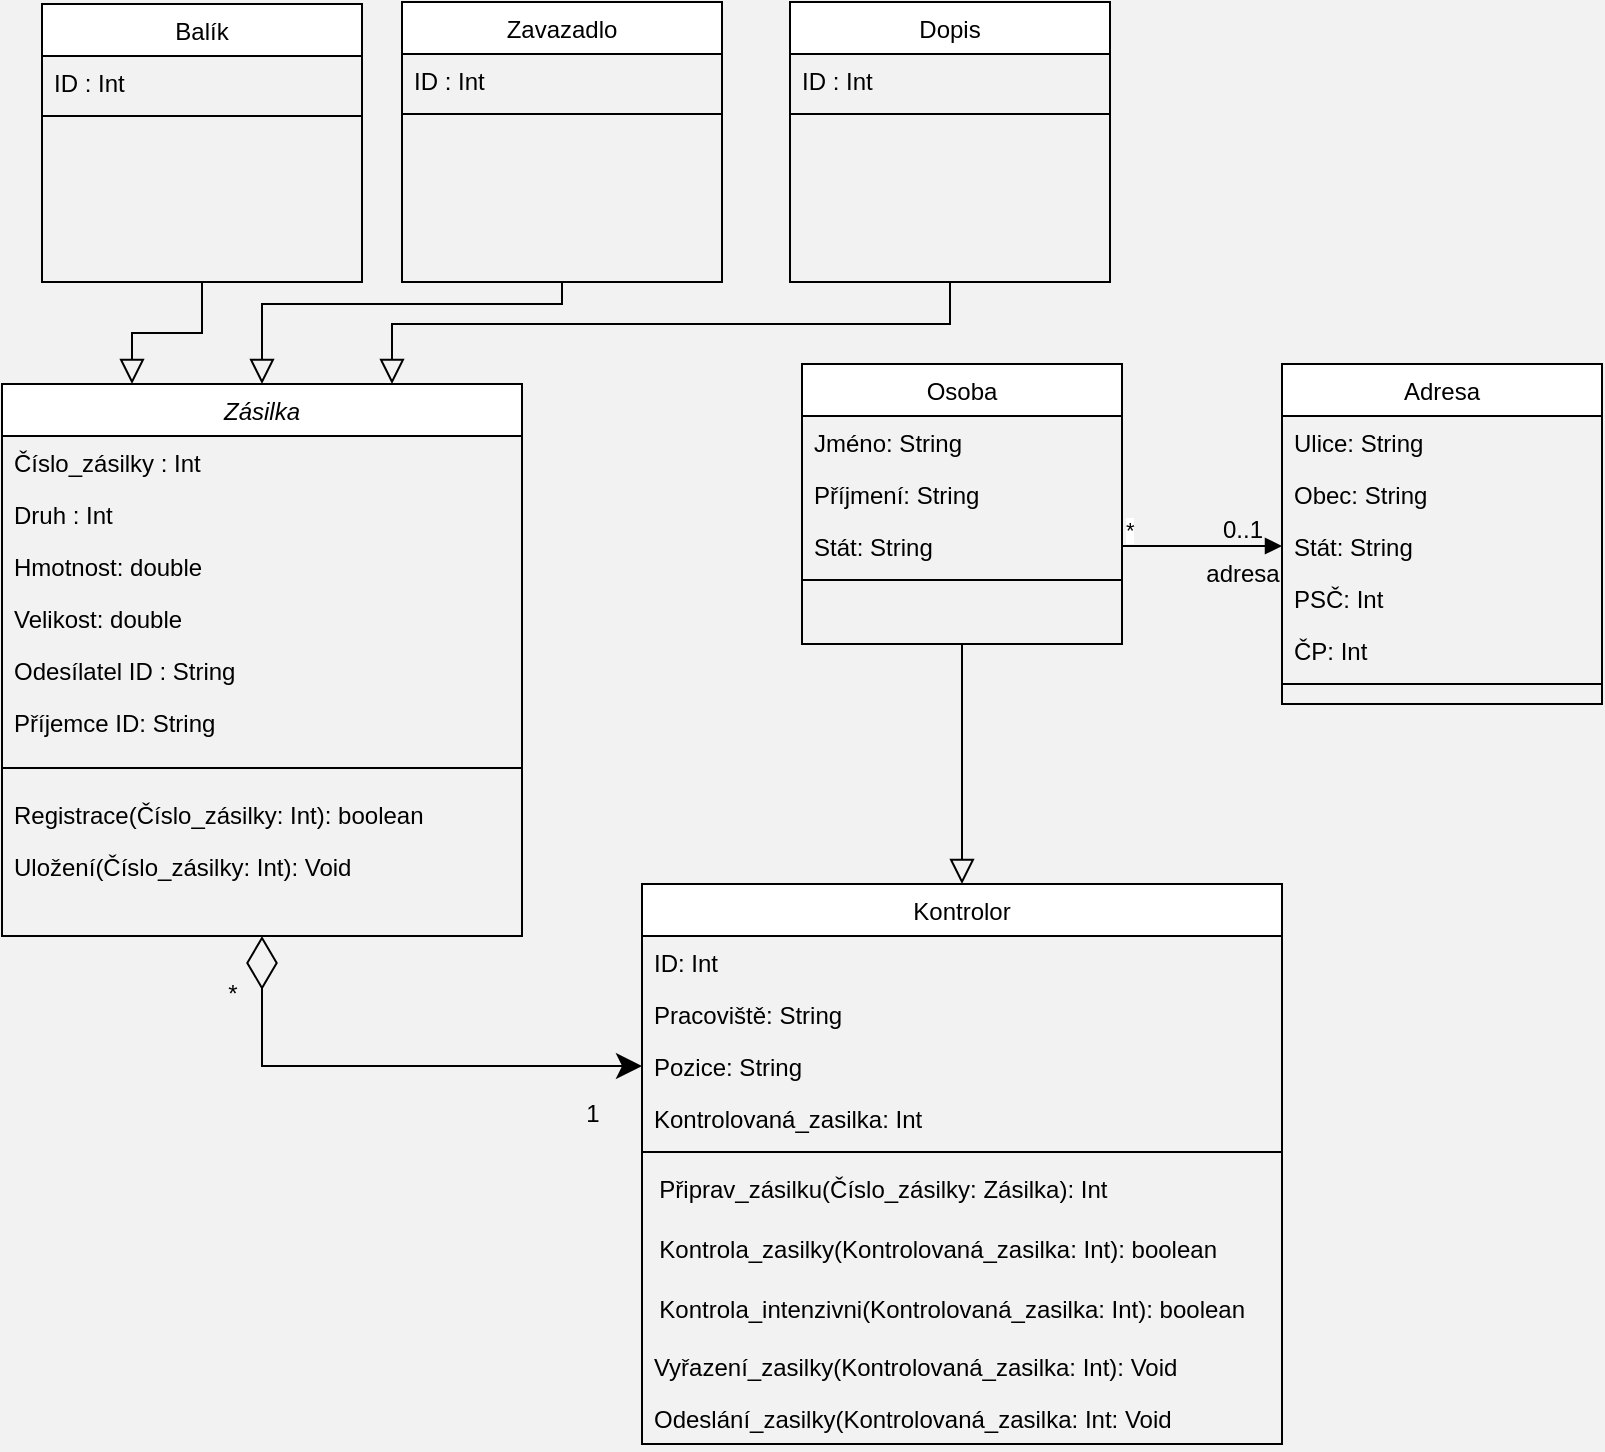 <mxfile version="22.1.7" type="github" pages="3">
  <diagram id="C5RBs43oDa-KdzZeNtuy" name="Page-1">
    <mxGraphModel dx="1050" dy="557" grid="1" gridSize="10" guides="1" tooltips="1" connect="1" arrows="1" fold="1" page="1" pageScale="1" pageWidth="827" pageHeight="1169" background="#F2F2F2" math="0" shadow="0">
      <root>
        <mxCell id="WIyWlLk6GJQsqaUBKTNV-0" />
        <mxCell id="WIyWlLk6GJQsqaUBKTNV-1" parent="WIyWlLk6GJQsqaUBKTNV-0" />
        <mxCell id="zkfFHV4jXpPFQw0GAbJ--0" value="Zásilka" style="swimlane;fontStyle=2;align=center;verticalAlign=top;childLayout=stackLayout;horizontal=1;startSize=26;horizontalStack=0;resizeParent=1;resizeLast=0;collapsible=1;marginBottom=0;rounded=0;shadow=0;strokeWidth=1;" parent="WIyWlLk6GJQsqaUBKTNV-1" vertex="1">
          <mxGeometry x="20" y="220" width="260" height="276" as="geometry">
            <mxRectangle x="230" y="140" width="160" height="26" as="alternateBounds" />
          </mxGeometry>
        </mxCell>
        <mxCell id="zkfFHV4jXpPFQw0GAbJ--1" value="Číslo_zásilky : Int" style="text;align=left;verticalAlign=top;spacingLeft=4;spacingRight=4;overflow=hidden;rotatable=0;points=[[0,0.5],[1,0.5]];portConstraint=eastwest;" parent="zkfFHV4jXpPFQw0GAbJ--0" vertex="1">
          <mxGeometry y="26" width="260" height="26" as="geometry" />
        </mxCell>
        <mxCell id="zkfFHV4jXpPFQw0GAbJ--2" value="Druh : Int" style="text;align=left;verticalAlign=top;spacingLeft=4;spacingRight=4;overflow=hidden;rotatable=0;points=[[0,0.5],[1,0.5]];portConstraint=eastwest;rounded=0;shadow=0;html=0;" parent="zkfFHV4jXpPFQw0GAbJ--0" vertex="1">
          <mxGeometry y="52" width="260" height="26" as="geometry" />
        </mxCell>
        <mxCell id="f3v9EZizSLQ6G_uEAZpi-13" value="Hmotnost: double" style="text;align=left;verticalAlign=top;spacingLeft=4;spacingRight=4;overflow=hidden;rotatable=0;points=[[0,0.5],[1,0.5]];portConstraint=eastwest;rounded=0;shadow=0;html=0;" parent="zkfFHV4jXpPFQw0GAbJ--0" vertex="1">
          <mxGeometry y="78" width="260" height="26" as="geometry" />
        </mxCell>
        <mxCell id="f3v9EZizSLQ6G_uEAZpi-14" value="Velikost: double" style="text;align=left;verticalAlign=top;spacingLeft=4;spacingRight=4;overflow=hidden;rotatable=0;points=[[0,0.5],[1,0.5]];portConstraint=eastwest;rounded=0;shadow=0;html=0;" parent="zkfFHV4jXpPFQw0GAbJ--0" vertex="1">
          <mxGeometry y="104" width="260" height="26" as="geometry" />
        </mxCell>
        <mxCell id="zkfFHV4jXpPFQw0GAbJ--3" value="Odesílatel ID : String" style="text;align=left;verticalAlign=top;spacingLeft=4;spacingRight=4;overflow=hidden;rotatable=0;points=[[0,0.5],[1,0.5]];portConstraint=eastwest;rounded=0;shadow=0;html=0;" parent="zkfFHV4jXpPFQw0GAbJ--0" vertex="1">
          <mxGeometry y="130" width="260" height="26" as="geometry" />
        </mxCell>
        <mxCell id="zkfFHV4jXpPFQw0GAbJ--5" value="Příjemce ID: String " style="text;align=left;verticalAlign=top;spacingLeft=4;spacingRight=4;overflow=hidden;rotatable=0;points=[[0,0.5],[1,0.5]];portConstraint=eastwest;" parent="zkfFHV4jXpPFQw0GAbJ--0" vertex="1">
          <mxGeometry y="156" width="260" height="26" as="geometry" />
        </mxCell>
        <mxCell id="zkfFHV4jXpPFQw0GAbJ--4" value="" style="line;html=1;strokeWidth=1;align=left;verticalAlign=middle;spacingTop=-1;spacingLeft=3;spacingRight=3;rotatable=0;labelPosition=right;points=[];portConstraint=eastwest;" parent="zkfFHV4jXpPFQw0GAbJ--0" vertex="1">
          <mxGeometry y="182" width="260" height="20" as="geometry" />
        </mxCell>
        <mxCell id="f3v9EZizSLQ6G_uEAZpi-8" value="Registrace(Číslo_zásilky: Int): boolean" style="text;align=left;verticalAlign=top;spacingLeft=4;spacingRight=4;overflow=hidden;rotatable=0;points=[[0,0.5],[1,0.5]];portConstraint=eastwest;" parent="zkfFHV4jXpPFQw0GAbJ--0" vertex="1">
          <mxGeometry y="202" width="260" height="26" as="geometry" />
        </mxCell>
        <mxCell id="f3v9EZizSLQ6G_uEAZpi-15" value="Uložení(Číslo_zásilky: Int): Void" style="text;align=left;verticalAlign=top;spacingLeft=4;spacingRight=4;overflow=hidden;rotatable=0;points=[[0,0.5],[1,0.5]];portConstraint=eastwest;" parent="zkfFHV4jXpPFQw0GAbJ--0" vertex="1">
          <mxGeometry y="228" width="260" height="26" as="geometry" />
        </mxCell>
        <mxCell id="zkfFHV4jXpPFQw0GAbJ--6" value="Balík" style="swimlane;fontStyle=0;align=center;verticalAlign=top;childLayout=stackLayout;horizontal=1;startSize=26;horizontalStack=0;resizeParent=1;resizeLast=0;collapsible=1;marginBottom=0;rounded=0;shadow=0;strokeWidth=1;" parent="WIyWlLk6GJQsqaUBKTNV-1" vertex="1">
          <mxGeometry x="40" y="30" width="160" height="139" as="geometry">
            <mxRectangle x="130" y="380" width="160" height="26" as="alternateBounds" />
          </mxGeometry>
        </mxCell>
        <mxCell id="zkfFHV4jXpPFQw0GAbJ--7" value="ID : Int" style="text;align=left;verticalAlign=top;spacingLeft=4;spacingRight=4;overflow=hidden;rotatable=0;points=[[0,0.5],[1,0.5]];portConstraint=eastwest;" parent="zkfFHV4jXpPFQw0GAbJ--6" vertex="1">
          <mxGeometry y="26" width="160" height="26" as="geometry" />
        </mxCell>
        <mxCell id="zkfFHV4jXpPFQw0GAbJ--9" value="" style="line;html=1;strokeWidth=1;align=left;verticalAlign=middle;spacingTop=-1;spacingLeft=3;spacingRight=3;rotatable=0;labelPosition=right;points=[];portConstraint=eastwest;" parent="zkfFHV4jXpPFQw0GAbJ--6" vertex="1">
          <mxGeometry y="52" width="160" height="8" as="geometry" />
        </mxCell>
        <mxCell id="zkfFHV4jXpPFQw0GAbJ--12" value="" style="endArrow=block;endSize=10;endFill=0;shadow=0;strokeWidth=1;rounded=0;edgeStyle=elbowEdgeStyle;elbow=vertical;entryX=0.25;entryY=0;entryDx=0;entryDy=0;" parent="WIyWlLk6GJQsqaUBKTNV-1" source="zkfFHV4jXpPFQw0GAbJ--6" target="zkfFHV4jXpPFQw0GAbJ--0" edge="1">
          <mxGeometry width="160" relative="1" as="geometry">
            <mxPoint x="200" y="203" as="sourcePoint" />
            <mxPoint x="170" y="270" as="targetPoint" />
          </mxGeometry>
        </mxCell>
        <mxCell id="zkfFHV4jXpPFQw0GAbJ--13" value="Zavazadlo" style="swimlane;fontStyle=0;align=center;verticalAlign=top;childLayout=stackLayout;horizontal=1;startSize=26;horizontalStack=0;resizeParent=1;resizeLast=0;collapsible=1;marginBottom=0;rounded=0;shadow=0;strokeWidth=1;" parent="WIyWlLk6GJQsqaUBKTNV-1" vertex="1">
          <mxGeometry x="220" y="29" width="160" height="140" as="geometry">
            <mxRectangle x="340" y="380" width="170" height="26" as="alternateBounds" />
          </mxGeometry>
        </mxCell>
        <mxCell id="zkfFHV4jXpPFQw0GAbJ--14" value="ID : Int" style="text;align=left;verticalAlign=top;spacingLeft=4;spacingRight=4;overflow=hidden;rotatable=0;points=[[0,0.5],[1,0.5]];portConstraint=eastwest;" parent="zkfFHV4jXpPFQw0GAbJ--13" vertex="1">
          <mxGeometry y="26" width="160" height="26" as="geometry" />
        </mxCell>
        <mxCell id="zkfFHV4jXpPFQw0GAbJ--15" value="" style="line;html=1;strokeWidth=1;align=left;verticalAlign=middle;spacingTop=-1;spacingLeft=3;spacingRight=3;rotatable=0;labelPosition=right;points=[];portConstraint=eastwest;" parent="zkfFHV4jXpPFQw0GAbJ--13" vertex="1">
          <mxGeometry y="52" width="160" height="8" as="geometry" />
        </mxCell>
        <mxCell id="zkfFHV4jXpPFQw0GAbJ--16" value="" style="endArrow=block;endSize=10;endFill=0;shadow=0;strokeWidth=1;rounded=0;edgeStyle=elbowEdgeStyle;elbow=vertical;entryX=0.5;entryY=0;entryDx=0;entryDy=0;" parent="WIyWlLk6GJQsqaUBKTNV-1" source="zkfFHV4jXpPFQw0GAbJ--13" target="zkfFHV4jXpPFQw0GAbJ--0" edge="1">
          <mxGeometry width="160" relative="1" as="geometry">
            <mxPoint x="210" y="373" as="sourcePoint" />
            <mxPoint x="310" y="271" as="targetPoint" />
            <Array as="points">
              <mxPoint x="190" y="180" />
            </Array>
          </mxGeometry>
        </mxCell>
        <mxCell id="zkfFHV4jXpPFQw0GAbJ--17" value="Adresa" style="swimlane;fontStyle=0;align=center;verticalAlign=top;childLayout=stackLayout;horizontal=1;startSize=26;horizontalStack=0;resizeParent=1;resizeLast=0;collapsible=1;marginBottom=0;rounded=0;shadow=0;strokeWidth=1;" parent="WIyWlLk6GJQsqaUBKTNV-1" vertex="1">
          <mxGeometry x="660" y="210" width="160" height="170" as="geometry">
            <mxRectangle x="550" y="140" width="160" height="26" as="alternateBounds" />
          </mxGeometry>
        </mxCell>
        <mxCell id="zkfFHV4jXpPFQw0GAbJ--18" value="Ulice: String" style="text;align=left;verticalAlign=top;spacingLeft=4;spacingRight=4;overflow=hidden;rotatable=0;points=[[0,0.5],[1,0.5]];portConstraint=eastwest;" parent="zkfFHV4jXpPFQw0GAbJ--17" vertex="1">
          <mxGeometry y="26" width="160" height="26" as="geometry" />
        </mxCell>
        <mxCell id="zkfFHV4jXpPFQw0GAbJ--19" value="Obec: String" style="text;align=left;verticalAlign=top;spacingLeft=4;spacingRight=4;overflow=hidden;rotatable=0;points=[[0,0.5],[1,0.5]];portConstraint=eastwest;rounded=0;shadow=0;html=0;" parent="zkfFHV4jXpPFQw0GAbJ--17" vertex="1">
          <mxGeometry y="52" width="160" height="26" as="geometry" />
        </mxCell>
        <mxCell id="zkfFHV4jXpPFQw0GAbJ--20" value="Stát: String" style="text;align=left;verticalAlign=top;spacingLeft=4;spacingRight=4;overflow=hidden;rotatable=0;points=[[0,0.5],[1,0.5]];portConstraint=eastwest;rounded=0;shadow=0;html=0;" parent="zkfFHV4jXpPFQw0GAbJ--17" vertex="1">
          <mxGeometry y="78" width="160" height="26" as="geometry" />
        </mxCell>
        <mxCell id="zkfFHV4jXpPFQw0GAbJ--21" value="PSČ: Int" style="text;align=left;verticalAlign=top;spacingLeft=4;spacingRight=4;overflow=hidden;rotatable=0;points=[[0,0.5],[1,0.5]];portConstraint=eastwest;rounded=0;shadow=0;html=0;" parent="zkfFHV4jXpPFQw0GAbJ--17" vertex="1">
          <mxGeometry y="104" width="160" height="26" as="geometry" />
        </mxCell>
        <mxCell id="zkfFHV4jXpPFQw0GAbJ--22" value="ČP: Int" style="text;align=left;verticalAlign=top;spacingLeft=4;spacingRight=4;overflow=hidden;rotatable=0;points=[[0,0.5],[1,0.5]];portConstraint=eastwest;rounded=0;shadow=0;html=0;" parent="zkfFHV4jXpPFQw0GAbJ--17" vertex="1">
          <mxGeometry y="130" width="160" height="26" as="geometry" />
        </mxCell>
        <mxCell id="zkfFHV4jXpPFQw0GAbJ--23" value="" style="line;html=1;strokeWidth=1;align=left;verticalAlign=middle;spacingTop=-1;spacingLeft=3;spacingRight=3;rotatable=0;labelPosition=right;points=[];portConstraint=eastwest;" parent="zkfFHV4jXpPFQw0GAbJ--17" vertex="1">
          <mxGeometry y="156" width="160" height="8" as="geometry" />
        </mxCell>
        <mxCell id="f3v9EZizSLQ6G_uEAZpi-0" value="Dopis" style="swimlane;fontStyle=0;align=center;verticalAlign=top;childLayout=stackLayout;horizontal=1;startSize=26;horizontalStack=0;resizeParent=1;resizeLast=0;collapsible=1;marginBottom=0;rounded=0;shadow=0;strokeWidth=1;" parent="WIyWlLk6GJQsqaUBKTNV-1" vertex="1">
          <mxGeometry x="414" y="29" width="160" height="140" as="geometry">
            <mxRectangle x="340" y="380" width="170" height="26" as="alternateBounds" />
          </mxGeometry>
        </mxCell>
        <mxCell id="f3v9EZizSLQ6G_uEAZpi-1" value="ID : Int" style="text;align=left;verticalAlign=top;spacingLeft=4;spacingRight=4;overflow=hidden;rotatable=0;points=[[0,0.5],[1,0.5]];portConstraint=eastwest;" parent="f3v9EZizSLQ6G_uEAZpi-0" vertex="1">
          <mxGeometry y="26" width="160" height="26" as="geometry" />
        </mxCell>
        <mxCell id="f3v9EZizSLQ6G_uEAZpi-2" value="" style="line;html=1;strokeWidth=1;align=left;verticalAlign=middle;spacingTop=-1;spacingLeft=3;spacingRight=3;rotatable=0;labelPosition=right;points=[];portConstraint=eastwest;" parent="f3v9EZizSLQ6G_uEAZpi-0" vertex="1">
          <mxGeometry y="52" width="160" height="8" as="geometry" />
        </mxCell>
        <mxCell id="f3v9EZizSLQ6G_uEAZpi-6" value="" style="endArrow=block;endSize=10;endFill=0;shadow=0;strokeWidth=1;rounded=0;edgeStyle=elbowEdgeStyle;elbow=vertical;exitX=0.5;exitY=1;exitDx=0;exitDy=0;entryX=0.75;entryY=0;entryDx=0;entryDy=0;" parent="WIyWlLk6GJQsqaUBKTNV-1" source="f3v9EZizSLQ6G_uEAZpi-0" target="zkfFHV4jXpPFQw0GAbJ--0" edge="1">
          <mxGeometry width="160" relative="1" as="geometry">
            <mxPoint x="310" y="370" as="sourcePoint" />
            <mxPoint x="350" y="300" as="targetPoint" />
            <Array as="points">
              <mxPoint x="410" y="190" />
            </Array>
          </mxGeometry>
        </mxCell>
        <mxCell id="gUph8HjeBm1l-HUyCg4Y-0" value="Osoba" style="swimlane;fontStyle=0;align=center;verticalAlign=top;childLayout=stackLayout;horizontal=1;startSize=26;horizontalStack=0;resizeParent=1;resizeLast=0;collapsible=1;marginBottom=0;rounded=0;shadow=0;strokeWidth=1;fillStyle=auto;swimlaneLine=1;glass=0;" parent="WIyWlLk6GJQsqaUBKTNV-1" vertex="1">
          <mxGeometry x="420" y="210" width="160" height="140" as="geometry">
            <mxRectangle x="550" y="140" width="160" height="26" as="alternateBounds" />
          </mxGeometry>
        </mxCell>
        <mxCell id="gUph8HjeBm1l-HUyCg4Y-1" value="Jméno: String" style="text;align=left;verticalAlign=top;spacingLeft=4;spacingRight=4;overflow=hidden;rotatable=0;points=[[0,0.5],[1,0.5]];portConstraint=eastwest;" parent="gUph8HjeBm1l-HUyCg4Y-0" vertex="1">
          <mxGeometry y="26" width="160" height="26" as="geometry" />
        </mxCell>
        <mxCell id="gUph8HjeBm1l-HUyCg4Y-2" value="Příjmení: String" style="text;align=left;verticalAlign=top;spacingLeft=4;spacingRight=4;overflow=hidden;rotatable=0;points=[[0,0.5],[1,0.5]];portConstraint=eastwest;rounded=0;shadow=0;html=0;" parent="gUph8HjeBm1l-HUyCg4Y-0" vertex="1">
          <mxGeometry y="52" width="160" height="26" as="geometry" />
        </mxCell>
        <mxCell id="gUph8HjeBm1l-HUyCg4Y-3" value="Stát: String" style="text;align=left;verticalAlign=top;spacingLeft=4;spacingRight=4;overflow=hidden;rotatable=0;points=[[0,0.5],[1,0.5]];portConstraint=eastwest;rounded=0;shadow=0;html=0;" parent="gUph8HjeBm1l-HUyCg4Y-0" vertex="1">
          <mxGeometry y="78" width="160" height="26" as="geometry" />
        </mxCell>
        <mxCell id="gUph8HjeBm1l-HUyCg4Y-6" value="" style="line;html=1;strokeWidth=1;align=left;verticalAlign=middle;spacingTop=-1;spacingLeft=3;spacingRight=3;rotatable=0;labelPosition=right;points=[];portConstraint=eastwest;" parent="gUph8HjeBm1l-HUyCg4Y-0" vertex="1">
          <mxGeometry y="104" width="160" height="8" as="geometry" />
        </mxCell>
        <mxCell id="gUph8HjeBm1l-HUyCg4Y-8" value="" style="endArrow=block;endFill=1;html=1;edgeStyle=orthogonalEdgeStyle;align=left;verticalAlign=top;rounded=0;exitX=1;exitY=0.5;exitDx=0;exitDy=0;entryX=0;entryY=0.5;entryDx=0;entryDy=0;" parent="WIyWlLk6GJQsqaUBKTNV-1" source="gUph8HjeBm1l-HUyCg4Y-3" target="zkfFHV4jXpPFQw0GAbJ--20" edge="1">
          <mxGeometry x="-1" relative="1" as="geometry">
            <mxPoint x="270" y="360" as="sourcePoint" />
            <mxPoint x="430" y="360" as="targetPoint" />
            <mxPoint as="offset" />
          </mxGeometry>
        </mxCell>
        <mxCell id="gUph8HjeBm1l-HUyCg4Y-9" value="*&lt;br&gt;" style="edgeLabel;resizable=0;html=1;align=left;verticalAlign=bottom;" parent="gUph8HjeBm1l-HUyCg4Y-8" connectable="0" vertex="1">
          <mxGeometry x="-1" relative="1" as="geometry" />
        </mxCell>
        <mxCell id="gUph8HjeBm1l-HUyCg4Y-10" value="0..1" style="text;html=1;align=center;verticalAlign=middle;resizable=0;points=[];autosize=1;strokeColor=none;fillColor=none;" parent="WIyWlLk6GJQsqaUBKTNV-1" vertex="1">
          <mxGeometry x="620" y="278" width="40" height="30" as="geometry" />
        </mxCell>
        <mxCell id="gUph8HjeBm1l-HUyCg4Y-11" value="adresa" style="text;html=1;align=center;verticalAlign=middle;resizable=0;points=[];autosize=1;strokeColor=none;fillColor=none;" parent="WIyWlLk6GJQsqaUBKTNV-1" vertex="1">
          <mxGeometry x="610" y="300" width="60" height="30" as="geometry" />
        </mxCell>
        <mxCell id="gUph8HjeBm1l-HUyCg4Y-17" value="Kontrolor" style="swimlane;fontStyle=0;align=center;verticalAlign=top;childLayout=stackLayout;horizontal=1;startSize=26;horizontalStack=0;resizeParent=1;resizeLast=0;collapsible=1;marginBottom=0;rounded=0;shadow=0;strokeWidth=1;fillStyle=auto;swimlaneLine=1;glass=0;" parent="WIyWlLk6GJQsqaUBKTNV-1" vertex="1">
          <mxGeometry x="340" y="470" width="320" height="280" as="geometry">
            <mxRectangle x="550" y="140" width="160" height="26" as="alternateBounds" />
          </mxGeometry>
        </mxCell>
        <mxCell id="gUph8HjeBm1l-HUyCg4Y-18" value="ID: Int" style="text;align=left;verticalAlign=top;spacingLeft=4;spacingRight=4;overflow=hidden;rotatable=0;points=[[0,0.5],[1,0.5]];portConstraint=eastwest;" parent="gUph8HjeBm1l-HUyCg4Y-17" vertex="1">
          <mxGeometry y="26" width="320" height="26" as="geometry" />
        </mxCell>
        <mxCell id="gUph8HjeBm1l-HUyCg4Y-19" value="Pracoviště: String" style="text;align=left;verticalAlign=top;spacingLeft=4;spacingRight=4;overflow=hidden;rotatable=0;points=[[0,0.5],[1,0.5]];portConstraint=eastwest;rounded=0;shadow=0;html=0;" parent="gUph8HjeBm1l-HUyCg4Y-17" vertex="1">
          <mxGeometry y="52" width="320" height="26" as="geometry" />
        </mxCell>
        <mxCell id="gUph8HjeBm1l-HUyCg4Y-20" value="Pozice: String" style="text;align=left;verticalAlign=top;spacingLeft=4;spacingRight=4;overflow=hidden;rotatable=0;points=[[0,0.5],[1,0.5]];portConstraint=eastwest;rounded=0;shadow=0;html=0;" parent="gUph8HjeBm1l-HUyCg4Y-17" vertex="1">
          <mxGeometry y="78" width="320" height="26" as="geometry" />
        </mxCell>
        <mxCell id="EvmWygK3Ja6cOk8UHvsr-0" value="Kontrolovaná_zasilka: Int" style="text;align=left;verticalAlign=top;spacingLeft=4;spacingRight=4;overflow=hidden;rotatable=0;points=[[0,0.5],[1,0.5]];portConstraint=eastwest;rounded=0;shadow=0;html=0;" parent="gUph8HjeBm1l-HUyCg4Y-17" vertex="1">
          <mxGeometry y="104" width="320" height="26" as="geometry" />
        </mxCell>
        <mxCell id="gUph8HjeBm1l-HUyCg4Y-21" value="" style="line;html=1;strokeWidth=1;align=left;verticalAlign=middle;spacingTop=-1;spacingLeft=3;spacingRight=3;rotatable=0;labelPosition=right;points=[];portConstraint=eastwest;" parent="gUph8HjeBm1l-HUyCg4Y-17" vertex="1">
          <mxGeometry y="130" width="320" height="8" as="geometry" />
        </mxCell>
        <mxCell id="gUph8HjeBm1l-HUyCg4Y-23" value="&amp;nbsp; Připrav_zásilku(Číslo_zásilky: Zásilka): Int" style="text;html=1;align=left;verticalAlign=middle;resizable=0;points=[];autosize=1;strokeColor=none;fillColor=none;" parent="gUph8HjeBm1l-HUyCg4Y-17" vertex="1">
          <mxGeometry y="138" width="320" height="30" as="geometry" />
        </mxCell>
        <mxCell id="EvmWygK3Ja6cOk8UHvsr-1" value="&amp;nbsp; Kontrola_zasilky(Kontrolovaná_zasilka: Int): boolean" style="text;html=1;align=left;verticalAlign=middle;resizable=0;points=[];autosize=1;strokeColor=none;fillColor=none;" parent="gUph8HjeBm1l-HUyCg4Y-17" vertex="1">
          <mxGeometry y="168" width="320" height="30" as="geometry" />
        </mxCell>
        <mxCell id="gUph8HjeBm1l-HUyCg4Y-33" value="&amp;nbsp; Kontrola_intenzivni(Kontrolovaná_zasilka: Int): boolean" style="text;html=1;align=left;verticalAlign=middle;resizable=0;points=[];autosize=1;strokeColor=none;fillColor=none;" parent="gUph8HjeBm1l-HUyCg4Y-17" vertex="1">
          <mxGeometry y="198" width="320" height="30" as="geometry" />
        </mxCell>
        <mxCell id="gUph8HjeBm1l-HUyCg4Y-32" value="Vyřazení_zasilky(Kontrolovaná_zasilka: Int): Void" style="text;align=left;verticalAlign=top;spacingLeft=4;spacingRight=4;overflow=hidden;rotatable=0;points=[[0,0.5],[1,0.5]];portConstraint=eastwest;rounded=0;shadow=0;html=0;" parent="gUph8HjeBm1l-HUyCg4Y-17" vertex="1">
          <mxGeometry y="228" width="320" height="26" as="geometry" />
        </mxCell>
        <mxCell id="gUph8HjeBm1l-HUyCg4Y-34" value="Odeslání_zasilky(Kontrolovaná_zasilka: Int: Void" style="text;align=left;verticalAlign=top;spacingLeft=4;spacingRight=4;overflow=hidden;rotatable=0;points=[[0,0.5],[1,0.5]];portConstraint=eastwest;rounded=0;shadow=0;html=0;" parent="gUph8HjeBm1l-HUyCg4Y-17" vertex="1">
          <mxGeometry y="254" width="320" height="26" as="geometry" />
        </mxCell>
        <mxCell id="gUph8HjeBm1l-HUyCg4Y-29" value="" style="endArrow=block;endSize=10;endFill=0;shadow=0;strokeWidth=1;rounded=0;edgeStyle=elbowEdgeStyle;elbow=vertical;exitX=0.5;exitY=1;exitDx=0;exitDy=0;entryX=0.5;entryY=0;entryDx=0;entryDy=0;" parent="WIyWlLk6GJQsqaUBKTNV-1" source="gUph8HjeBm1l-HUyCg4Y-0" target="gUph8HjeBm1l-HUyCg4Y-17" edge="1">
          <mxGeometry width="160" relative="1" as="geometry">
            <mxPoint x="629" y="410" as="sourcePoint" />
            <mxPoint x="350" y="461" as="targetPoint" />
            <Array as="points">
              <mxPoint x="545" y="431" />
            </Array>
          </mxGeometry>
        </mxCell>
        <mxCell id="gUph8HjeBm1l-HUyCg4Y-30" value="" style="endArrow=classic;html=1;rounded=0;exitX=0.5;exitY=1;exitDx=0;exitDy=0;entryX=0;entryY=0.5;entryDx=0;entryDy=0;startArrow=diamondThin;startFill=0;startSize=24;endSize=10;edgeStyle=orthogonalEdgeStyle;" parent="WIyWlLk6GJQsqaUBKTNV-1" source="zkfFHV4jXpPFQw0GAbJ--0" target="gUph8HjeBm1l-HUyCg4Y-20" edge="1">
          <mxGeometry width="50" height="50" relative="1" as="geometry">
            <mxPoint x="330" y="460" as="sourcePoint" />
            <mxPoint x="380" y="410" as="targetPoint" />
          </mxGeometry>
        </mxCell>
        <mxCell id="TyhSse-mk5MEUTk6QhDm-0" value="*" style="text;html=1;align=center;verticalAlign=middle;resizable=0;points=[];autosize=1;strokeColor=none;fillColor=none;" vertex="1" parent="WIyWlLk6GJQsqaUBKTNV-1">
          <mxGeometry x="120" y="510" width="30" height="30" as="geometry" />
        </mxCell>
        <mxCell id="TyhSse-mk5MEUTk6QhDm-1" value="1" style="text;html=1;align=center;verticalAlign=middle;resizable=0;points=[];autosize=1;strokeColor=none;fillColor=none;" vertex="1" parent="WIyWlLk6GJQsqaUBKTNV-1">
          <mxGeometry x="300" y="570" width="30" height="30" as="geometry" />
        </mxCell>
      </root>
    </mxGraphModel>
  </diagram>
  <diagram id="PSrkLPaUP7l8KwhLkFoy" name="Stránka-2">
    <mxGraphModel dx="1050" dy="557" grid="1" gridSize="10" guides="1" tooltips="1" connect="1" arrows="1" fold="1" page="1" pageScale="1" pageWidth="827" pageHeight="1169" math="0" shadow="0">
      <root>
        <mxCell id="0" />
        <mxCell id="1" parent="0" />
        <mxCell id="2YHBsW6QpvvNq_Rvocgk-1" value="Dopis" style="shape=umlActor;verticalLabelPosition=bottom;verticalAlign=top;html=1;" parent="1" vertex="1">
          <mxGeometry x="90" y="60" width="30" height="60" as="geometry" />
        </mxCell>
        <mxCell id="2YHBsW6QpvvNq_Rvocgk-3" value="Balík&lt;br&gt;" style="shape=umlActor;verticalLabelPosition=bottom;verticalAlign=top;html=1;" parent="1" vertex="1">
          <mxGeometry x="90" y="170" width="30" height="60" as="geometry" />
        </mxCell>
        <mxCell id="2YHBsW6QpvvNq_Rvocgk-4" value="Zavazadlo" style="shape=umlActor;verticalLabelPosition=bottom;verticalAlign=top;html=1;" parent="1" vertex="1">
          <mxGeometry x="90" y="280" width="30" height="60" as="geometry" />
        </mxCell>
        <mxCell id="2YHBsW6QpvvNq_Rvocgk-5" value="Zásilka" style="shape=umlActor;verticalLabelPosition=bottom;verticalAlign=top;html=1;" parent="1" vertex="1">
          <mxGeometry x="280" y="170" width="30" height="60" as="geometry" />
        </mxCell>
        <mxCell id="LMIRuJqoc8ZyFx8KwHzv-1" value="" style="endArrow=block;html=1;rounded=0;edgeStyle=elbowEdgeStyle;endFill=0;endSize=10;" parent="1" source="2YHBsW6QpvvNq_Rvocgk-5" target="2YHBsW6QpvvNq_Rvocgk-1" edge="1">
          <mxGeometry width="50" height="50" relative="1" as="geometry">
            <mxPoint x="240" y="210" as="sourcePoint" />
            <mxPoint x="450" y="290" as="targetPoint" />
          </mxGeometry>
        </mxCell>
        <mxCell id="LMIRuJqoc8ZyFx8KwHzv-2" value="" style="endArrow=block;html=1;rounded=0;edgeStyle=elbowEdgeStyle;endFill=0;endSize=10;" parent="1" target="2YHBsW6QpvvNq_Rvocgk-3" edge="1">
          <mxGeometry width="50" height="50" relative="1" as="geometry">
            <mxPoint x="280" y="200" as="sourcePoint" />
            <mxPoint x="130" y="100" as="targetPoint" />
          </mxGeometry>
        </mxCell>
        <mxCell id="LMIRuJqoc8ZyFx8KwHzv-3" value="" style="endArrow=block;html=1;rounded=0;edgeStyle=elbowEdgeStyle;endFill=0;endSize=10;" parent="1" target="2YHBsW6QpvvNq_Rvocgk-4" edge="1">
          <mxGeometry width="50" height="50" relative="1" as="geometry">
            <mxPoint x="280" y="200" as="sourcePoint" />
            <mxPoint x="140" y="110" as="targetPoint" />
          </mxGeometry>
        </mxCell>
        <mxCell id="LMIRuJqoc8ZyFx8KwHzv-4" value="Registrace" style="ellipse;whiteSpace=wrap;html=1;" parent="1" vertex="1">
          <mxGeometry x="360" y="100" width="140" height="70" as="geometry" />
        </mxCell>
        <mxCell id="LMIRuJqoc8ZyFx8KwHzv-5" value="" style="endArrow=none;html=1;rounded=0;entryX=0;entryY=0.5;entryDx=0;entryDy=0;edgeStyle=elbowEdgeStyle;" parent="1" source="2YHBsW6QpvvNq_Rvocgk-5" target="LMIRuJqoc8ZyFx8KwHzv-4" edge="1">
          <mxGeometry width="50" height="50" relative="1" as="geometry">
            <mxPoint x="400" y="340" as="sourcePoint" />
            <mxPoint x="450" y="290" as="targetPoint" />
          </mxGeometry>
        </mxCell>
        <mxCell id="LMIRuJqoc8ZyFx8KwHzv-6" value="Uložení" style="ellipse;whiteSpace=wrap;html=1;" parent="1" vertex="1">
          <mxGeometry x="360" y="220" width="140" height="70" as="geometry" />
        </mxCell>
        <mxCell id="LMIRuJqoc8ZyFx8KwHzv-8" value="Kontrolor" style="shape=umlActor;verticalLabelPosition=bottom;verticalAlign=top;html=1;outlineConnect=0;" parent="1" vertex="1">
          <mxGeometry x="280" y="420" width="30" height="60" as="geometry" />
        </mxCell>
        <mxCell id="LMIRuJqoc8ZyFx8KwHzv-10" value="Kontrola Zásilky" style="ellipse;whiteSpace=wrap;html=1;" parent="1" vertex="1">
          <mxGeometry x="400" y="550" width="140" height="70" as="geometry" />
        </mxCell>
        <mxCell id="uoje0Sy5MjnSk9Edk2IZ-1" value="Příprava zásilky" style="ellipse;whiteSpace=wrap;html=1;" parent="1" vertex="1">
          <mxGeometry x="400" y="360" width="140" height="70" as="geometry" />
        </mxCell>
        <mxCell id="uoje0Sy5MjnSk9Edk2IZ-2" value="" style="endArrow=none;html=1;rounded=0;entryX=0;entryY=0.5;entryDx=0;entryDy=0;edgeStyle=elbowEdgeStyle;" parent="1" target="uoje0Sy5MjnSk9Edk2IZ-1" edge="1">
          <mxGeometry width="50" height="50" relative="1" as="geometry">
            <mxPoint x="310" y="450" as="sourcePoint" />
            <mxPoint x="410" y="515" as="targetPoint" />
          </mxGeometry>
        </mxCell>
        <mxCell id="uoje0Sy5MjnSk9Edk2IZ-3" value="" style="endArrow=none;html=1;rounded=0;entryX=0;entryY=0.5;entryDx=0;entryDy=0;edgeStyle=elbowEdgeStyle;" parent="1" target="LMIRuJqoc8ZyFx8KwHzv-6" edge="1">
          <mxGeometry width="50" height="50" relative="1" as="geometry">
            <mxPoint x="310" y="200" as="sourcePoint" />
            <mxPoint x="370" y="145" as="targetPoint" />
          </mxGeometry>
        </mxCell>
        <mxCell id="FOm5ECd0CoWK-PfRSLxO-1" value="" style="endArrow=block;dashed=1;endFill=0;endSize=12;html=1;rounded=0;exitX=1;exitY=0.5;exitDx=0;exitDy=0;entryX=1;entryY=0.5;entryDx=0;entryDy=0;" edge="1" parent="1" source="LMIRuJqoc8ZyFx8KwHzv-6" target="uoje0Sy5MjnSk9Edk2IZ-1">
          <mxGeometry width="160" relative="1" as="geometry">
            <mxPoint x="330" y="290" as="sourcePoint" />
            <mxPoint x="490" y="290" as="targetPoint" />
            <Array as="points">
              <mxPoint x="620" y="255" />
              <mxPoint x="620" y="330" />
              <mxPoint x="620" y="395" />
            </Array>
          </mxGeometry>
        </mxCell>
        <mxCell id="FOm5ECd0CoWK-PfRSLxO-2" value="" style="endArrow=block;dashed=1;endFill=0;endSize=12;html=1;rounded=0;exitX=0.5;exitY=1;exitDx=0;exitDy=0;entryX=0.5;entryY=0;entryDx=0;entryDy=0;" edge="1" parent="1" source="uoje0Sy5MjnSk9Edk2IZ-1" target="LMIRuJqoc8ZyFx8KwHzv-10">
          <mxGeometry width="160" relative="1" as="geometry">
            <mxPoint x="330" y="410" as="sourcePoint" />
            <mxPoint x="490" y="410" as="targetPoint" />
          </mxGeometry>
        </mxCell>
        <mxCell id="FOm5ECd0CoWK-PfRSLxO-3" value="Kontrola Intenzivní" style="ellipse;whiteSpace=wrap;html=1;" vertex="1" parent="1">
          <mxGeometry x="400" y="690" width="140" height="70" as="geometry" />
        </mxCell>
        <mxCell id="FOm5ECd0CoWK-PfRSLxO-4" value="Odeslání" style="ellipse;whiteSpace=wrap;html=1;" vertex="1" parent="1">
          <mxGeometry x="180" y="550" width="140" height="70" as="geometry" />
        </mxCell>
        <mxCell id="FOm5ECd0CoWK-PfRSLxO-5" value="Vyřazení" style="ellipse;whiteSpace=wrap;html=1;" vertex="1" parent="1">
          <mxGeometry x="180" y="690" width="140" height="70" as="geometry" />
        </mxCell>
        <mxCell id="FOm5ECd0CoWK-PfRSLxO-6" value="include" style="text;html=1;align=center;verticalAlign=middle;resizable=0;points=[];autosize=1;strokeColor=none;fillColor=none;" vertex="1" parent="1">
          <mxGeometry x="530" y="220" width="60" height="30" as="geometry" />
        </mxCell>
        <mxCell id="FOm5ECd0CoWK-PfRSLxO-7" value="extend" style="text;html=1;align=center;verticalAlign=middle;resizable=0;points=[];autosize=1;strokeColor=none;fillColor=none;" vertex="1" parent="1">
          <mxGeometry x="460" y="468" width="60" height="30" as="geometry" />
        </mxCell>
        <mxCell id="FOm5ECd0CoWK-PfRSLxO-8" value="" style="endArrow=block;dashed=1;endFill=0;endSize=12;html=1;rounded=0;exitX=0;exitY=0.5;exitDx=0;exitDy=0;entryX=1;entryY=0.5;entryDx=0;entryDy=0;" edge="1" parent="1" source="LMIRuJqoc8ZyFx8KwHzv-10" target="FOm5ECd0CoWK-PfRSLxO-4">
          <mxGeometry width="160" relative="1" as="geometry">
            <mxPoint x="210" y="630" as="sourcePoint" />
            <mxPoint x="370" y="630" as="targetPoint" />
          </mxGeometry>
        </mxCell>
        <mxCell id="FOm5ECd0CoWK-PfRSLxO-9" value="" style="endArrow=block;dashed=1;endFill=0;endSize=12;html=1;rounded=0;exitX=0.5;exitY=1;exitDx=0;exitDy=0;entryX=0.5;entryY=0;entryDx=0;entryDy=0;" edge="1" parent="1" source="LMIRuJqoc8ZyFx8KwHzv-10" target="FOm5ECd0CoWK-PfRSLxO-3">
          <mxGeometry width="160" relative="1" as="geometry">
            <mxPoint x="210" y="630" as="sourcePoint" />
            <mxPoint x="370" y="630" as="targetPoint" />
          </mxGeometry>
        </mxCell>
        <mxCell id="FOm5ECd0CoWK-PfRSLxO-10" value="" style="endArrow=block;dashed=1;endFill=0;endSize=12;html=1;rounded=0;exitX=0;exitY=0.5;exitDx=0;exitDy=0;entryX=1;entryY=0.5;entryDx=0;entryDy=0;" edge="1" parent="1" source="FOm5ECd0CoWK-PfRSLxO-3" target="FOm5ECd0CoWK-PfRSLxO-5">
          <mxGeometry width="160" relative="1" as="geometry">
            <mxPoint x="210" y="630" as="sourcePoint" />
            <mxPoint x="370" y="630" as="targetPoint" />
          </mxGeometry>
        </mxCell>
        <mxCell id="FOm5ECd0CoWK-PfRSLxO-11" value="" style="endArrow=block;dashed=1;endFill=0;endSize=12;html=1;rounded=0;exitX=0;exitY=0.5;exitDx=0;exitDy=0;entryX=0.5;entryY=1;entryDx=0;entryDy=0;" edge="1" parent="1" source="FOm5ECd0CoWK-PfRSLxO-3" target="FOm5ECd0CoWK-PfRSLxO-4">
          <mxGeometry width="160" relative="1" as="geometry">
            <mxPoint x="210" y="630" as="sourcePoint" />
            <mxPoint x="370" y="630" as="targetPoint" />
            <Array as="points">
              <mxPoint x="360" y="725" />
              <mxPoint x="360" y="670" />
              <mxPoint x="250" y="670" />
            </Array>
          </mxGeometry>
        </mxCell>
        <mxCell id="FOm5ECd0CoWK-PfRSLxO-12" value="extend" style="text;html=1;align=center;verticalAlign=middle;resizable=0;points=[];autosize=1;strokeColor=none;fillColor=none;" vertex="1" parent="1">
          <mxGeometry x="330" y="555" width="60" height="30" as="geometry" />
        </mxCell>
        <mxCell id="FOm5ECd0CoWK-PfRSLxO-13" value="extend" style="text;html=1;align=center;verticalAlign=middle;resizable=0;points=[];autosize=1;strokeColor=none;fillColor=none;" vertex="1" parent="1">
          <mxGeometry x="470" y="630" width="60" height="30" as="geometry" />
        </mxCell>
        <mxCell id="FOm5ECd0CoWK-PfRSLxO-14" value="extend" style="text;html=1;align=center;verticalAlign=middle;resizable=0;points=[];autosize=1;strokeColor=none;fillColor=none;" vertex="1" parent="1">
          <mxGeometry x="290" y="640" width="60" height="30" as="geometry" />
        </mxCell>
        <mxCell id="FOm5ECd0CoWK-PfRSLxO-15" value="extend" style="text;html=1;align=center;verticalAlign=middle;resizable=0;points=[];autosize=1;strokeColor=none;fillColor=none;" vertex="1" parent="1">
          <mxGeometry x="330" y="730" width="60" height="30" as="geometry" />
        </mxCell>
      </root>
    </mxGraphModel>
  </diagram>
  <diagram id="x9oq_10Z2pFn3Xmq9Rn-" name="Stránka-3">
    <mxGraphModel dx="1050" dy="557" grid="1" gridSize="10" guides="1" tooltips="1" connect="1" arrows="1" fold="1" page="1" pageScale="1" pageWidth="827" pageHeight="1169" math="0" shadow="0">
      <root>
        <mxCell id="0" />
        <mxCell id="1" parent="0" />
        <mxCell id="PQwM1eVy4aVl_AYw4ceh-1" value="Zásilka" style="swimlane;whiteSpace=wrap;html=1;" vertex="1" parent="1">
          <mxGeometry width="360" height="1170" as="geometry" />
        </mxCell>
        <mxCell id="PQwM1eVy4aVl_AYw4ceh-3" value="" style="ellipse;html=1;shape=startState;fillColor=#000000;strokeColor=#ff0000;" vertex="1" parent="PQwM1eVy4aVl_AYw4ceh-1">
          <mxGeometry x="175" y="40" width="30" height="30" as="geometry" />
        </mxCell>
        <mxCell id="PQwM1eVy4aVl_AYw4ceh-4" value="" style="edgeStyle=orthogonalEdgeStyle;html=1;verticalAlign=bottom;endArrow=open;endSize=8;strokeColor=#ff0000;rounded=0;" edge="1" source="PQwM1eVy4aVl_AYw4ceh-3" parent="PQwM1eVy4aVl_AYw4ceh-1">
          <mxGeometry relative="1" as="geometry">
            <mxPoint x="190" y="130" as="targetPoint" />
          </mxGeometry>
        </mxCell>
        <mxCell id="PQwM1eVy4aVl_AYw4ceh-5" value="Registrace_zásilky" style="html=1;whiteSpace=wrap;" vertex="1" parent="PQwM1eVy4aVl_AYw4ceh-1">
          <mxGeometry x="135" y="130" width="110" height="50" as="geometry" />
        </mxCell>
        <mxCell id="rfWxro1w-yMMWRZ0ODhh-4" value="Úspěšná registrace" style="rhombus;whiteSpace=wrap;html=1;fontColor=#000000;fillColor=#ffffc0;strokeColor=#ff0000;" vertex="1" parent="PQwM1eVy4aVl_AYw4ceh-1">
          <mxGeometry x="120" y="210" width="140" height="80" as="geometry" />
        </mxCell>
        <mxCell id="rfWxro1w-yMMWRZ0ODhh-5" value="ne" style="edgeStyle=orthogonalEdgeStyle;html=1;align=left;verticalAlign=bottom;endArrow=open;endSize=8;strokeColor=#ff0000;rounded=0;" edge="1" source="rfWxro1w-yMMWRZ0ODhh-4" parent="PQwM1eVy4aVl_AYw4ceh-1">
          <mxGeometry x="-1" relative="1" as="geometry">
            <mxPoint x="190" y="90" as="targetPoint" />
            <Array as="points">
              <mxPoint x="281" y="250" />
            </Array>
          </mxGeometry>
        </mxCell>
        <mxCell id="rfWxro1w-yMMWRZ0ODhh-6" value="ano&lt;br&gt;" style="edgeStyle=orthogonalEdgeStyle;html=1;align=left;verticalAlign=top;endArrow=open;endSize=8;strokeColor=#ff0000;rounded=0;" edge="1" source="rfWxro1w-yMMWRZ0ODhh-4" parent="PQwM1eVy4aVl_AYw4ceh-1">
          <mxGeometry x="-1" relative="1" as="geometry">
            <mxPoint x="190" y="350" as="targetPoint" />
          </mxGeometry>
        </mxCell>
        <mxCell id="rfWxro1w-yMMWRZ0ODhh-7" value="" style="edgeStyle=orthogonalEdgeStyle;html=1;verticalAlign=bottom;endArrow=open;endSize=8;strokeColor=#ff0000;rounded=0;exitX=0.5;exitY=1;exitDx=0;exitDy=0;entryX=0.5;entryY=0;entryDx=0;entryDy=0;" edge="1" parent="PQwM1eVy4aVl_AYw4ceh-1" source="PQwM1eVy4aVl_AYw4ceh-5" target="rfWxro1w-yMMWRZ0ODhh-4">
          <mxGeometry relative="1" as="geometry">
            <mxPoint x="200" y="140" as="targetPoint" />
            <mxPoint x="200" y="80" as="sourcePoint" />
          </mxGeometry>
        </mxCell>
        <mxCell id="rfWxro1w-yMMWRZ0ODhh-8" value="Uložení_zásilky" style="html=1;whiteSpace=wrap;" vertex="1" parent="PQwM1eVy4aVl_AYw4ceh-1">
          <mxGeometry x="140" y="350" width="110" height="50" as="geometry" />
        </mxCell>
        <mxCell id="PQwM1eVy4aVl_AYw4ceh-2" value="Uživatel: Kontrolor" style="swimlane;whiteSpace=wrap;html=1;" vertex="1" parent="1">
          <mxGeometry x="360" width="440" height="1160" as="geometry" />
        </mxCell>
        <mxCell id="GKC73cCK-LqTz211VJlZ-1" value="Připrav_zásilku" style="html=1;whiteSpace=wrap;" vertex="1" parent="PQwM1eVy4aVl_AYw4ceh-2">
          <mxGeometry x="165" y="350" width="110" height="50" as="geometry" />
        </mxCell>
        <mxCell id="Jnb3D3MeLUv25SeQuzdv-2" value="Kontrola_zásilky" style="html=1;whiteSpace=wrap;" vertex="1" parent="PQwM1eVy4aVl_AYw4ceh-2">
          <mxGeometry x="165" y="440" width="110" height="50" as="geometry" />
        </mxCell>
        <mxCell id="Jnb3D3MeLUv25SeQuzdv-3" value="Zásilka prošla" style="rhombus;whiteSpace=wrap;html=1;fontColor=#000000;fillColor=#ffffc0;strokeColor=#ff0000;" vertex="1" parent="PQwM1eVy4aVl_AYw4ceh-2">
          <mxGeometry x="165" y="520" width="110" height="50" as="geometry" />
        </mxCell>
        <mxCell id="Jnb3D3MeLUv25SeQuzdv-4" value="ne" style="edgeStyle=orthogonalEdgeStyle;html=1;align=left;verticalAlign=bottom;endArrow=open;endSize=8;strokeColor=#ff0000;rounded=0;entryX=0.5;entryY=0;entryDx=0;entryDy=0;" edge="1" source="Jnb3D3MeLUv25SeQuzdv-3" parent="PQwM1eVy4aVl_AYw4ceh-2" target="Ke74YHDLmg2bABpBgE2B-1">
          <mxGeometry x="-1" relative="1" as="geometry">
            <mxPoint x="350" y="560" as="targetPoint" />
          </mxGeometry>
        </mxCell>
        <mxCell id="Jnb3D3MeLUv25SeQuzdv-9" value="Odeslání_zásilky" style="html=1;whiteSpace=wrap;" vertex="1" parent="PQwM1eVy4aVl_AYw4ceh-2">
          <mxGeometry x="40" y="590" width="110" height="50" as="geometry" />
        </mxCell>
        <mxCell id="Ke74YHDLmg2bABpBgE2B-1" value="Kontrola_Intenzivní" style="html=1;whiteSpace=wrap;" vertex="1" parent="PQwM1eVy4aVl_AYw4ceh-2">
          <mxGeometry x="290" y="590" width="110" height="50" as="geometry" />
        </mxCell>
        <mxCell id="Ke74YHDLmg2bABpBgE2B-2" value="Zásilka prošla" style="rhombus;whiteSpace=wrap;html=1;fontColor=#000000;fillColor=#ffffc0;strokeColor=#ff0000;" vertex="1" parent="PQwM1eVy4aVl_AYw4ceh-2">
          <mxGeometry x="290" y="680" width="110" height="50" as="geometry" />
        </mxCell>
        <mxCell id="Ke74YHDLmg2bABpBgE2B-5" value="Odeslání_zásilky" style="html=1;whiteSpace=wrap;" vertex="1" parent="PQwM1eVy4aVl_AYw4ceh-2">
          <mxGeometry x="120" y="760" width="110" height="50" as="geometry" />
        </mxCell>
        <mxCell id="Ke74YHDLmg2bABpBgE2B-3" value="" style="endArrow=block;endFill=1;html=1;edgeStyle=orthogonalEdgeStyle;align=left;verticalAlign=top;rounded=0;exitX=0;exitY=0.5;exitDx=0;exitDy=0;fillColor=#f8cecc;strokeColor=#b85450;entryX=0.5;entryY=0;entryDx=0;entryDy=0;" edge="1" parent="PQwM1eVy4aVl_AYw4ceh-2" source="Ke74YHDLmg2bABpBgE2B-2" target="Ke74YHDLmg2bABpBgE2B-5">
          <mxGeometry x="-1" relative="1" as="geometry">
            <mxPoint x="175" y="555" as="sourcePoint" />
            <mxPoint x="170" y="760" as="targetPoint" />
          </mxGeometry>
        </mxCell>
        <mxCell id="Ke74YHDLmg2bABpBgE2B-4" value="ano" style="edgeLabel;resizable=0;html=1;align=left;verticalAlign=bottom;" connectable="0" vertex="1" parent="Ke74YHDLmg2bABpBgE2B-3">
          <mxGeometry x="-1" relative="1" as="geometry">
            <mxPoint x="-25" as="offset" />
          </mxGeometry>
        </mxCell>
        <mxCell id="Ke74YHDLmg2bABpBgE2B-9" value="Vyřazení_zásilky" style="html=1;whiteSpace=wrap;" vertex="1" parent="PQwM1eVy4aVl_AYw4ceh-2">
          <mxGeometry x="290" y="800" width="110" height="50" as="geometry" />
        </mxCell>
        <mxCell id="FfJSOTuMH_myhBBih2fj-1" value="" style="ellipse;html=1;shape=endState;fillColor=#000000;strokeColor=#ff0000;" vertex="1" parent="PQwM1eVy4aVl_AYw4ceh-2">
          <mxGeometry x="187.5" y="1010" width="30" height="30" as="geometry" />
        </mxCell>
        <mxCell id="FfJSOTuMH_myhBBih2fj-2" value="" style="rhombus;whiteSpace=wrap;html=1;" vertex="1" parent="PQwM1eVy4aVl_AYw4ceh-2">
          <mxGeometry x="185" y="920" width="35" height="40" as="geometry" />
        </mxCell>
        <mxCell id="FfJSOTuMH_myhBBih2fj-3" value="" style="endArrow=classic;html=1;rounded=0;exitX=0.5;exitY=1;exitDx=0;exitDy=0;entryX=0;entryY=0.5;entryDx=0;entryDy=0;edgeStyle=elbowEdgeStyle;fillColor=#f8cecc;strokeColor=#b85450;" edge="1" parent="PQwM1eVy4aVl_AYw4ceh-2" source="Jnb3D3MeLUv25SeQuzdv-9" target="FfJSOTuMH_myhBBih2fj-2">
          <mxGeometry width="50" height="50" relative="1" as="geometry">
            <mxPoint x="30" y="860" as="sourcePoint" />
            <mxPoint x="80" y="810" as="targetPoint" />
            <Array as="points">
              <mxPoint x="95" y="800" />
            </Array>
          </mxGeometry>
        </mxCell>
        <mxCell id="FfJSOTuMH_myhBBih2fj-4" value="" style="endArrow=classic;html=1;rounded=0;exitX=0.5;exitY=1;exitDx=0;exitDy=0;entryX=0.5;entryY=0;entryDx=0;entryDy=0;edgeStyle=elbowEdgeStyle;elbow=vertical;fillColor=#f8cecc;strokeColor=#b85450;" edge="1" parent="PQwM1eVy4aVl_AYw4ceh-2" source="Ke74YHDLmg2bABpBgE2B-5" target="FfJSOTuMH_myhBBih2fj-2">
          <mxGeometry width="50" height="50" relative="1" as="geometry">
            <mxPoint x="30" y="860" as="sourcePoint" />
            <mxPoint x="80" y="810" as="targetPoint" />
          </mxGeometry>
        </mxCell>
        <mxCell id="FfJSOTuMH_myhBBih2fj-5" value="" style="endArrow=classic;html=1;rounded=0;exitX=0.5;exitY=1;exitDx=0;exitDy=0;entryX=1;entryY=0.5;entryDx=0;entryDy=0;edgeStyle=elbowEdgeStyle;fillColor=#f8cecc;strokeColor=#b85450;" edge="1" parent="PQwM1eVy4aVl_AYw4ceh-2" source="Ke74YHDLmg2bABpBgE2B-9" target="FfJSOTuMH_myhBBih2fj-2">
          <mxGeometry width="50" height="50" relative="1" as="geometry">
            <mxPoint x="30" y="860" as="sourcePoint" />
            <mxPoint x="80" y="810" as="targetPoint" />
            <Array as="points">
              <mxPoint x="345" y="900" />
            </Array>
          </mxGeometry>
        </mxCell>
        <mxCell id="FfJSOTuMH_myhBBih2fj-6" value="" style="endArrow=classic;html=1;rounded=0;exitX=0.5;exitY=1;exitDx=0;exitDy=0;entryX=0.5;entryY=0;entryDx=0;entryDy=0;edgeStyle=elbowEdgeStyle;elbow=vertical;fillColor=#f8cecc;strokeColor=#b85450;" edge="1" parent="PQwM1eVy4aVl_AYw4ceh-2" source="FfJSOTuMH_myhBBih2fj-2" target="FfJSOTuMH_myhBBih2fj-1">
          <mxGeometry width="50" height="50" relative="1" as="geometry">
            <mxPoint x="30" y="860" as="sourcePoint" />
            <mxPoint x="80" y="810" as="targetPoint" />
          </mxGeometry>
        </mxCell>
        <mxCell id="FfJSOTuMH_myhBBih2fj-7" value="" style="endArrow=classic;html=1;rounded=0;exitX=0.5;exitY=1;exitDx=0;exitDy=0;entryX=0.5;entryY=0;entryDx=0;entryDy=0;edgeStyle=elbowEdgeStyle;elbow=vertical;fillColor=#f8cecc;strokeColor=#b85450;" edge="1" parent="PQwM1eVy4aVl_AYw4ceh-2" source="Ke74YHDLmg2bABpBgE2B-1" target="Ke74YHDLmg2bABpBgE2B-2">
          <mxGeometry width="50" height="50" relative="1" as="geometry">
            <mxPoint x="30" y="660" as="sourcePoint" />
            <mxPoint x="80" y="610" as="targetPoint" />
          </mxGeometry>
        </mxCell>
        <mxCell id="GKC73cCK-LqTz211VJlZ-2" value="" style="endArrow=classic;html=1;rounded=0;exitX=1;exitY=0.5;exitDx=0;exitDy=0;entryX=0;entryY=0.5;entryDx=0;entryDy=0;fillColor=#f8cecc;strokeColor=#b85450;" edge="1" parent="1" source="rfWxro1w-yMMWRZ0ODhh-8" target="GKC73cCK-LqTz211VJlZ-1">
          <mxGeometry width="50" height="50" relative="1" as="geometry">
            <mxPoint x="390" y="320" as="sourcePoint" />
            <mxPoint x="440" y="270" as="targetPoint" />
          </mxGeometry>
        </mxCell>
        <mxCell id="Jnb3D3MeLUv25SeQuzdv-7" value="" style="endArrow=block;endFill=1;html=1;edgeStyle=orthogonalEdgeStyle;align=left;verticalAlign=top;rounded=0;exitX=0;exitY=0.5;exitDx=0;exitDy=0;fillColor=#f8cecc;strokeColor=#b85450;" edge="1" parent="1" source="Jnb3D3MeLUv25SeQuzdv-3">
          <mxGeometry x="-1" relative="1" as="geometry">
            <mxPoint x="330" y="500" as="sourcePoint" />
            <mxPoint x="440" y="590" as="targetPoint" />
          </mxGeometry>
        </mxCell>
        <mxCell id="Jnb3D3MeLUv25SeQuzdv-8" value="ano" style="edgeLabel;resizable=0;html=1;align=left;verticalAlign=bottom;" connectable="0" vertex="1" parent="Jnb3D3MeLUv25SeQuzdv-7">
          <mxGeometry x="-1" relative="1" as="geometry">
            <mxPoint x="-25" as="offset" />
          </mxGeometry>
        </mxCell>
        <mxCell id="Ke74YHDLmg2bABpBgE2B-7" value="" style="endArrow=block;endFill=1;html=1;edgeStyle=orthogonalEdgeStyle;align=left;verticalAlign=top;rounded=0;exitX=0.5;exitY=1;exitDx=0;exitDy=0;fillColor=#f8cecc;strokeColor=#b85450;" edge="1" parent="1" source="Ke74YHDLmg2bABpBgE2B-2">
          <mxGeometry x="-1" relative="1" as="geometry">
            <mxPoint x="525" y="555" as="sourcePoint" />
            <mxPoint x="695" y="800" as="targetPoint" />
          </mxGeometry>
        </mxCell>
        <mxCell id="Ke74YHDLmg2bABpBgE2B-8" value="ne" style="edgeLabel;resizable=0;html=1;align=left;verticalAlign=bottom;" connectable="0" vertex="1" parent="Ke74YHDLmg2bABpBgE2B-7">
          <mxGeometry x="-1" relative="1" as="geometry">
            <mxPoint x="5" y="20" as="offset" />
          </mxGeometry>
        </mxCell>
        <mxCell id="FfJSOTuMH_myhBBih2fj-8" value="" style="endArrow=classic;html=1;rounded=0;exitX=0.5;exitY=1;exitDx=0;exitDy=0;edgeStyle=elbowEdgeStyle;elbow=vertical;fillColor=#f8cecc;strokeColor=#b85450;" edge="1" parent="1" source="Jnb3D3MeLUv25SeQuzdv-2">
          <mxGeometry width="50" height="50" relative="1" as="geometry">
            <mxPoint x="715" y="650" as="sourcePoint" />
            <mxPoint x="580" y="520" as="targetPoint" />
          </mxGeometry>
        </mxCell>
        <mxCell id="FfJSOTuMH_myhBBih2fj-9" value="" style="endArrow=classic;html=1;rounded=0;exitX=0.5;exitY=1;exitDx=0;exitDy=0;edgeStyle=elbowEdgeStyle;elbow=vertical;fillColor=#f8cecc;strokeColor=#b85450;" edge="1" parent="1" source="GKC73cCK-LqTz211VJlZ-1">
          <mxGeometry width="50" height="50" relative="1" as="geometry">
            <mxPoint x="725" y="660" as="sourcePoint" />
            <mxPoint x="580" y="440" as="targetPoint" />
          </mxGeometry>
        </mxCell>
      </root>
    </mxGraphModel>
  </diagram>
</mxfile>
